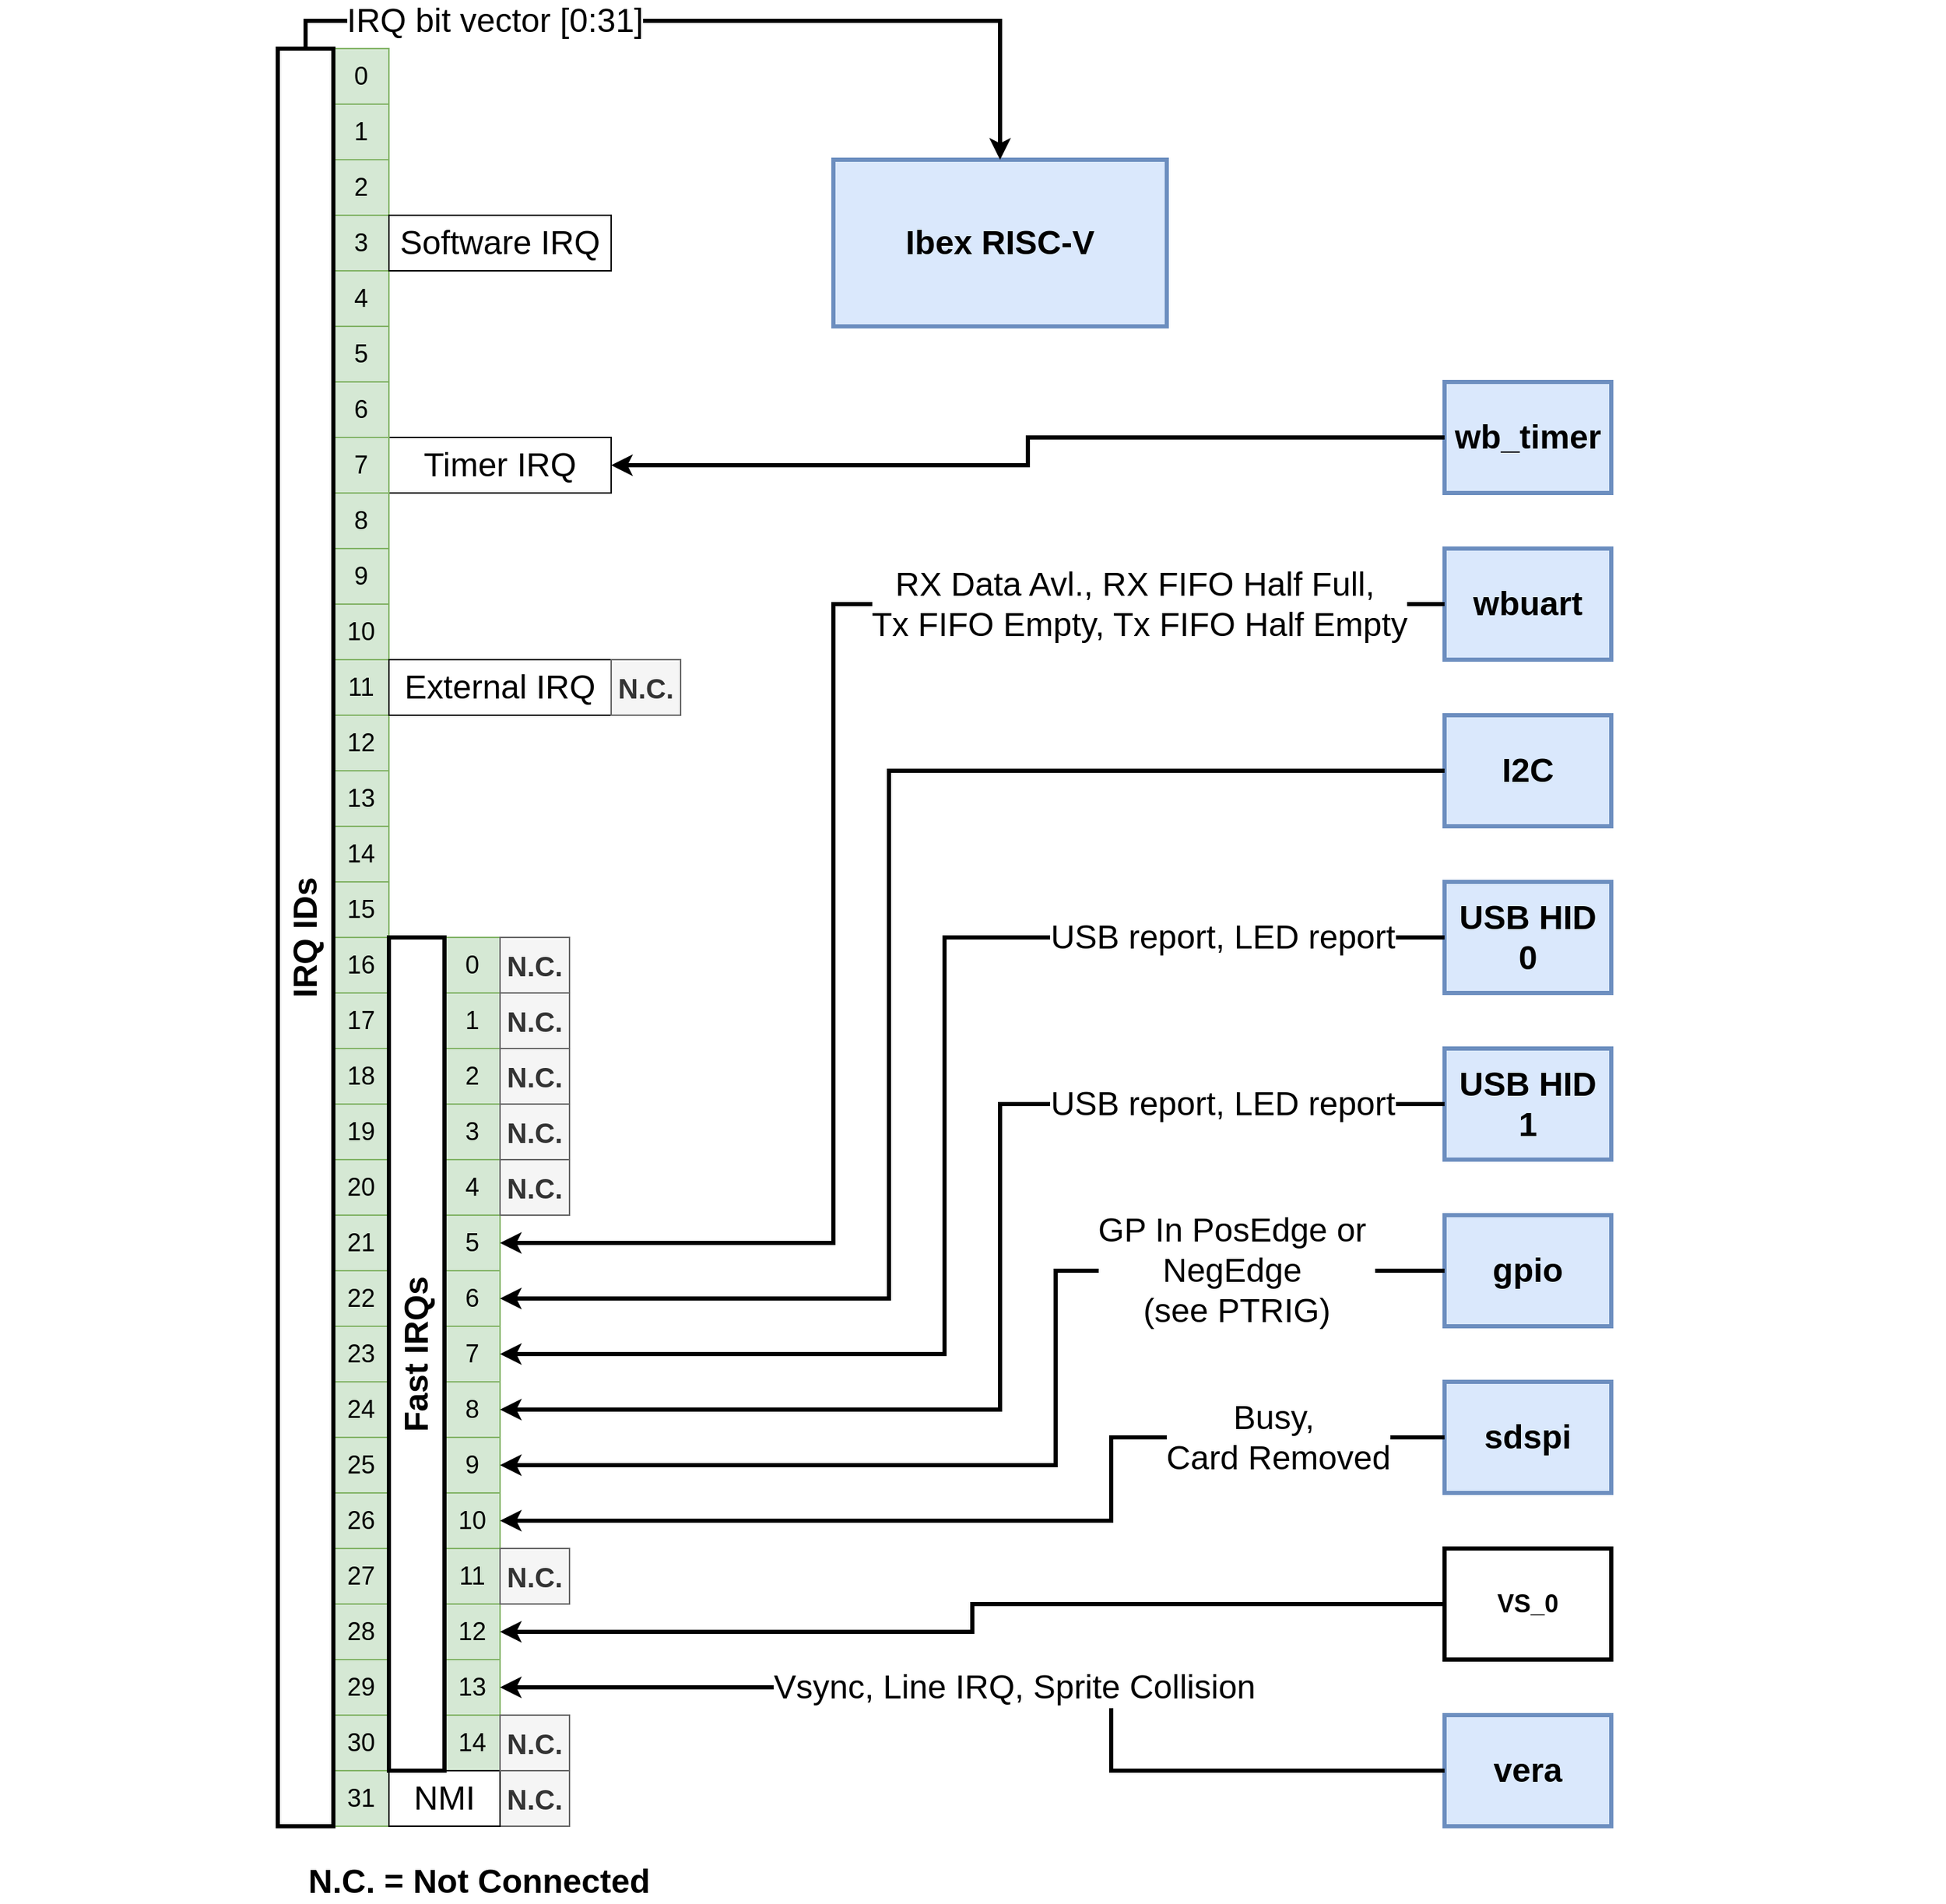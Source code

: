 <mxfile version="26.2.2">
  <diagram name="Page-1" id="ew2RRpFbVyDjsG3i8Kmb">
    <mxGraphModel dx="3764" dy="2448" grid="1" gridSize="10" guides="1" tooltips="1" connect="1" arrows="1" fold="1" page="1" pageScale="1" pageWidth="850" pageHeight="1100" math="0" shadow="0">
      <root>
        <mxCell id="0" />
        <mxCell id="1" parent="0" />
        <mxCell id="lwXoCc171FNyi0v0ZIWV-4" value="" style="rounded=0;whiteSpace=wrap;html=1;fillColor=none;strokeColor=none;" parent="1" vertex="1">
          <mxGeometry x="-1280" y="320" width="1400" height="60" as="geometry" />
        </mxCell>
        <mxCell id="GwPkranX_3C9noj6f9Iw-3" value="wbuart" style="rounded=0;whiteSpace=wrap;html=1;fontSize=24;fillColor=#dae8fc;strokeColor=#6c8ebf;fontStyle=1;strokeWidth=3;" parent="1" vertex="1">
          <mxGeometry x="-240" y="240" width="120" height="80" as="geometry" />
        </mxCell>
        <mxCell id="GwPkranX_3C9noj6f9Iw-4" value="gpio" style="rounded=0;whiteSpace=wrap;html=1;fontSize=24;fillColor=#dae8fc;strokeColor=#6c8ebf;fontStyle=1;strokeWidth=3;" parent="1" vertex="1">
          <mxGeometry x="-240" y="720" width="120" height="80" as="geometry" />
        </mxCell>
        <mxCell id="GwPkranX_3C9noj6f9Iw-5" value="wb_timer" style="rounded=0;whiteSpace=wrap;html=1;fontSize=24;fillColor=#dae8fc;strokeColor=#6c8ebf;fontStyle=1;strokeWidth=3;" parent="1" vertex="1">
          <mxGeometry x="-240" y="120" width="120" height="80" as="geometry" />
        </mxCell>
        <mxCell id="GwPkranX_3C9noj6f9Iw-6" value="sdspi" style="rounded=0;whiteSpace=wrap;html=1;fontSize=24;fillColor=#dae8fc;strokeColor=#6c8ebf;fontStyle=1;strokeWidth=3;" parent="1" vertex="1">
          <mxGeometry x="-240" y="840" width="120" height="80" as="geometry" />
        </mxCell>
        <mxCell id="GwPkranX_3C9noj6f9Iw-7" value="vera" style="rounded=0;whiteSpace=wrap;html=1;fontSize=24;fillColor=#dae8fc;strokeColor=#6c8ebf;fontStyle=1;strokeWidth=3;" parent="1" vertex="1">
          <mxGeometry x="-240" y="1080" width="120" height="80" as="geometry" />
        </mxCell>
        <mxCell id="GwPkranX_3C9noj6f9Iw-11" value="Timer IRQ" style="rounded=0;whiteSpace=wrap;html=1;fontSize=24;" parent="1" vertex="1">
          <mxGeometry x="-1000" y="160" width="160" height="40" as="geometry" />
        </mxCell>
        <mxCell id="GwPkranX_3C9noj6f9Iw-13" value="USB HID 0" style="rounded=0;whiteSpace=wrap;html=1;fontSize=24;fillColor=#dae8fc;strokeColor=#6c8ebf;fontStyle=1;strokeWidth=3;" parent="1" vertex="1">
          <mxGeometry x="-240" y="480" width="120" height="80" as="geometry" />
        </mxCell>
        <mxCell id="GwPkranX_3C9noj6f9Iw-14" value="USB HID 1" style="rounded=0;whiteSpace=wrap;html=1;fontSize=24;fillColor=#dae8fc;strokeColor=#6c8ebf;fontStyle=1;strokeWidth=3;" parent="1" vertex="1">
          <mxGeometry x="-240" y="600" width="120" height="80" as="geometry" />
        </mxCell>
        <mxCell id="GwPkranX_3C9noj6f9Iw-15" value="I2C" style="rounded=0;whiteSpace=wrap;html=1;fontSize=24;fontStyle=1;strokeWidth=3;fillColor=#dae8fc;strokeColor=#6c8ebf;" parent="1" vertex="1">
          <mxGeometry x="-240" y="360" width="120" height="80" as="geometry" />
        </mxCell>
        <mxCell id="GwPkranX_3C9noj6f9Iw-70" value="N.C." style="rounded=0;whiteSpace=wrap;html=1;fontSize=20;fillColor=#f5f5f5;fontColor=#333333;strokeColor=#666666;fontStyle=1" parent="1" vertex="1">
          <mxGeometry x="-920" y="1120" width="50" height="40" as="geometry" />
        </mxCell>
        <mxCell id="GwPkranX_3C9noj6f9Iw-71" value="N.C. = Not Connected" style="text;html=1;align=center;verticalAlign=middle;whiteSpace=wrap;rounded=0;fontSize=24;fontStyle=1" parent="1" vertex="1">
          <mxGeometry x="-1060" y="1185" width="250" height="30" as="geometry" />
        </mxCell>
        <mxCell id="GwPkranX_3C9noj6f9Iw-36" value="16" style="rounded=0;whiteSpace=wrap;html=1;fontSize=18;container=0;fillColor=#d5e8d4;strokeColor=#82b366;" parent="1" vertex="1">
          <mxGeometry x="-1040" y="520" width="40" height="40" as="geometry" />
        </mxCell>
        <mxCell id="GwPkranX_3C9noj6f9Iw-37" value="17" style="rounded=0;whiteSpace=wrap;html=1;fontSize=18;container=0;fillColor=#d5e8d4;strokeColor=#82b366;" parent="1" vertex="1">
          <mxGeometry x="-1040" y="560" width="40" height="40" as="geometry" />
        </mxCell>
        <mxCell id="GwPkranX_3C9noj6f9Iw-38" value="18" style="rounded=0;whiteSpace=wrap;html=1;fontSize=18;container=0;fillColor=#d5e8d4;strokeColor=#82b366;" parent="1" vertex="1">
          <mxGeometry x="-1040" y="600" width="40" height="40" as="geometry" />
        </mxCell>
        <mxCell id="GwPkranX_3C9noj6f9Iw-39" value="19" style="rounded=0;whiteSpace=wrap;html=1;fontSize=18;container=0;fillColor=#d5e8d4;strokeColor=#82b366;" parent="1" vertex="1">
          <mxGeometry x="-1040" y="640" width="40" height="40" as="geometry" />
        </mxCell>
        <mxCell id="GwPkranX_3C9noj6f9Iw-40" value="20" style="rounded=0;whiteSpace=wrap;html=1;fontSize=18;container=0;fillColor=#d5e8d4;strokeColor=#82b366;" parent="1" vertex="1">
          <mxGeometry x="-1040" y="680" width="40" height="40" as="geometry" />
        </mxCell>
        <mxCell id="GwPkranX_3C9noj6f9Iw-41" value="21" style="rounded=0;whiteSpace=wrap;html=1;fontSize=18;container=0;fillColor=#d5e8d4;strokeColor=#82b366;" parent="1" vertex="1">
          <mxGeometry x="-1040" y="720" width="40" height="40" as="geometry" />
        </mxCell>
        <mxCell id="GwPkranX_3C9noj6f9Iw-42" value="22" style="rounded=0;whiteSpace=wrap;html=1;fontSize=18;container=0;fillColor=#d5e8d4;strokeColor=#82b366;" parent="1" vertex="1">
          <mxGeometry x="-1040" y="760" width="40" height="40" as="geometry" />
        </mxCell>
        <mxCell id="GwPkranX_3C9noj6f9Iw-43" value="23" style="rounded=0;whiteSpace=wrap;html=1;fontSize=18;container=0;fillColor=#d5e8d4;strokeColor=#82b366;" parent="1" vertex="1">
          <mxGeometry x="-1040" y="800" width="40" height="40" as="geometry" />
        </mxCell>
        <mxCell id="GwPkranX_3C9noj6f9Iw-44" value="24" style="rounded=0;whiteSpace=wrap;html=1;fontSize=18;container=0;fillColor=#d5e8d4;strokeColor=#82b366;" parent="1" vertex="1">
          <mxGeometry x="-1040" y="840" width="40" height="40" as="geometry" />
        </mxCell>
        <mxCell id="GwPkranX_3C9noj6f9Iw-45" value="25" style="rounded=0;whiteSpace=wrap;html=1;fontSize=18;container=0;fillColor=#d5e8d4;strokeColor=#82b366;" parent="1" vertex="1">
          <mxGeometry x="-1040" y="880" width="40" height="40" as="geometry" />
        </mxCell>
        <mxCell id="GwPkranX_3C9noj6f9Iw-46" value="26" style="rounded=0;whiteSpace=wrap;html=1;fontSize=18;container=0;fillColor=#d5e8d4;strokeColor=#82b366;" parent="1" vertex="1">
          <mxGeometry x="-1040" y="920" width="40" height="40" as="geometry" />
        </mxCell>
        <mxCell id="GwPkranX_3C9noj6f9Iw-47" value="27" style="rounded=0;whiteSpace=wrap;html=1;fontSize=18;container=0;fillColor=#d5e8d4;strokeColor=#82b366;" parent="1" vertex="1">
          <mxGeometry x="-1040" y="960" width="40" height="40" as="geometry" />
        </mxCell>
        <mxCell id="GwPkranX_3C9noj6f9Iw-48" value="28" style="rounded=0;whiteSpace=wrap;html=1;fontSize=18;container=0;fillColor=#d5e8d4;strokeColor=#82b366;" parent="1" vertex="1">
          <mxGeometry x="-1040" y="1000" width="40" height="40" as="geometry" />
        </mxCell>
        <mxCell id="GwPkranX_3C9noj6f9Iw-49" value="29" style="rounded=0;whiteSpace=wrap;html=1;fontSize=18;container=0;fillColor=#d5e8d4;strokeColor=#82b366;" parent="1" vertex="1">
          <mxGeometry x="-1040" y="1040" width="40" height="40" as="geometry" />
        </mxCell>
        <mxCell id="GwPkranX_3C9noj6f9Iw-50" value="30" style="rounded=0;whiteSpace=wrap;html=1;fontSize=18;container=0;fillColor=#d5e8d4;strokeColor=#82b366;" parent="1" vertex="1">
          <mxGeometry x="-1040" y="1080" width="40" height="40" as="geometry" />
        </mxCell>
        <mxCell id="GwPkranX_3C9noj6f9Iw-51" value="31" style="rounded=0;whiteSpace=wrap;html=1;fontSize=18;container=0;fillColor=#d5e8d4;strokeColor=#82b366;" parent="1" vertex="1">
          <mxGeometry x="-1040" y="1120" width="40" height="40" as="geometry" />
        </mxCell>
        <mxCell id="GwPkranX_3C9noj6f9Iw-52" value="0" style="rounded=0;whiteSpace=wrap;html=1;fontSize=18;container=0;fillColor=#d5e8d4;strokeColor=#82b366;" parent="1" vertex="1">
          <mxGeometry x="-1040" y="-120" width="40" height="40" as="geometry" />
        </mxCell>
        <mxCell id="GwPkranX_3C9noj6f9Iw-53" value="1" style="rounded=0;whiteSpace=wrap;html=1;fontSize=18;container=0;fillColor=#d5e8d4;strokeColor=#82b366;" parent="1" vertex="1">
          <mxGeometry x="-1040" y="-80" width="40" height="40" as="geometry" />
        </mxCell>
        <mxCell id="GwPkranX_3C9noj6f9Iw-54" value="2" style="rounded=0;whiteSpace=wrap;html=1;fontSize=18;container=0;fillColor=#d5e8d4;strokeColor=#82b366;" parent="1" vertex="1">
          <mxGeometry x="-1040" y="-40" width="40" height="40" as="geometry" />
        </mxCell>
        <mxCell id="GwPkranX_3C9noj6f9Iw-55" value="3" style="rounded=0;whiteSpace=wrap;html=1;fontSize=18;container=0;fillColor=#d5e8d4;strokeColor=#82b366;" parent="1" vertex="1">
          <mxGeometry x="-1040" width="40" height="40" as="geometry" />
        </mxCell>
        <mxCell id="GwPkranX_3C9noj6f9Iw-56" value="4" style="rounded=0;whiteSpace=wrap;html=1;fontSize=18;container=0;fillColor=#d5e8d4;strokeColor=#82b366;" parent="1" vertex="1">
          <mxGeometry x="-1040" y="40" width="40" height="40" as="geometry" />
        </mxCell>
        <mxCell id="GwPkranX_3C9noj6f9Iw-57" value="5" style="rounded=0;whiteSpace=wrap;html=1;fontSize=18;container=0;fillColor=#d5e8d4;strokeColor=#82b366;" parent="1" vertex="1">
          <mxGeometry x="-1040" y="80" width="40" height="40" as="geometry" />
        </mxCell>
        <mxCell id="GwPkranX_3C9noj6f9Iw-58" value="6" style="rounded=0;whiteSpace=wrap;html=1;fontSize=18;container=0;fillColor=#d5e8d4;strokeColor=#82b366;" parent="1" vertex="1">
          <mxGeometry x="-1040" y="120" width="40" height="40" as="geometry" />
        </mxCell>
        <mxCell id="GwPkranX_3C9noj6f9Iw-59" value="7" style="rounded=0;whiteSpace=wrap;html=1;fontSize=18;container=0;fillColor=#d5e8d4;strokeColor=#82b366;" parent="1" vertex="1">
          <mxGeometry x="-1040" y="160" width="40" height="40" as="geometry" />
        </mxCell>
        <mxCell id="GwPkranX_3C9noj6f9Iw-60" value="8" style="rounded=0;whiteSpace=wrap;html=1;fontSize=18;container=0;fillColor=#d5e8d4;strokeColor=#82b366;" parent="1" vertex="1">
          <mxGeometry x="-1040" y="200" width="40" height="40" as="geometry" />
        </mxCell>
        <mxCell id="GwPkranX_3C9noj6f9Iw-61" value="9" style="rounded=0;whiteSpace=wrap;html=1;fontSize=18;container=0;fillColor=#d5e8d4;strokeColor=#82b366;" parent="1" vertex="1">
          <mxGeometry x="-1040" y="240" width="40" height="40" as="geometry" />
        </mxCell>
        <mxCell id="GwPkranX_3C9noj6f9Iw-62" value="10" style="rounded=0;whiteSpace=wrap;html=1;fontSize=18;container=0;fillColor=#d5e8d4;strokeColor=#82b366;" parent="1" vertex="1">
          <mxGeometry x="-1040" y="280" width="40" height="40" as="geometry" />
        </mxCell>
        <mxCell id="GwPkranX_3C9noj6f9Iw-63" value="11" style="rounded=0;whiteSpace=wrap;html=1;fontSize=18;container=0;fillColor=#d5e8d4;strokeColor=#82b366;" parent="1" vertex="1">
          <mxGeometry x="-1040" y="320" width="40" height="40" as="geometry" />
        </mxCell>
        <mxCell id="GwPkranX_3C9noj6f9Iw-64" value="12" style="rounded=0;whiteSpace=wrap;html=1;fontSize=18;container=0;fillColor=#d5e8d4;strokeColor=#82b366;" parent="1" vertex="1">
          <mxGeometry x="-1040" y="360" width="40" height="40" as="geometry" />
        </mxCell>
        <mxCell id="GwPkranX_3C9noj6f9Iw-65" value="13" style="rounded=0;whiteSpace=wrap;html=1;fontSize=18;container=0;fillColor=#d5e8d4;strokeColor=#82b366;" parent="1" vertex="1">
          <mxGeometry x="-1040" y="400" width="40" height="40" as="geometry" />
        </mxCell>
        <mxCell id="GwPkranX_3C9noj6f9Iw-66" value="14" style="rounded=0;whiteSpace=wrap;html=1;fontSize=18;container=0;fillColor=#d5e8d4;strokeColor=#82b366;" parent="1" vertex="1">
          <mxGeometry x="-1040" y="440" width="40" height="40" as="geometry" />
        </mxCell>
        <mxCell id="GwPkranX_3C9noj6f9Iw-67" value="15" style="rounded=0;whiteSpace=wrap;html=1;fontSize=18;container=0;fillColor=#d5e8d4;strokeColor=#82b366;" parent="1" vertex="1">
          <mxGeometry x="-1040" y="480" width="40" height="40" as="geometry" />
        </mxCell>
        <mxCell id="GwPkranX_3C9noj6f9Iw-77" value="0" style="rounded=0;whiteSpace=wrap;html=1;fontSize=18;container=0;fillColor=#d5e8d4;strokeColor=#82b366;" parent="1" vertex="1">
          <mxGeometry x="-960" y="520" width="40" height="40" as="geometry" />
        </mxCell>
        <mxCell id="GwPkranX_3C9noj6f9Iw-78" value="1" style="rounded=0;whiteSpace=wrap;html=1;fontSize=18;container=0;fillColor=#d5e8d4;strokeColor=#82b366;" parent="1" vertex="1">
          <mxGeometry x="-960" y="560" width="40" height="40" as="geometry" />
        </mxCell>
        <mxCell id="GwPkranX_3C9noj6f9Iw-79" value="2" style="rounded=0;whiteSpace=wrap;html=1;fontSize=18;container=0;fillColor=#d5e8d4;strokeColor=#82b366;" parent="1" vertex="1">
          <mxGeometry x="-960" y="600" width="40" height="40" as="geometry" />
        </mxCell>
        <mxCell id="GwPkranX_3C9noj6f9Iw-80" value="3" style="rounded=0;whiteSpace=wrap;html=1;fontSize=18;container=0;fillColor=#d5e8d4;strokeColor=#82b366;" parent="1" vertex="1">
          <mxGeometry x="-960" y="640" width="40" height="40" as="geometry" />
        </mxCell>
        <mxCell id="GwPkranX_3C9noj6f9Iw-81" value="4" style="rounded=0;whiteSpace=wrap;html=1;fontSize=18;container=0;fillColor=#d5e8d4;strokeColor=#82b366;" parent="1" vertex="1">
          <mxGeometry x="-960" y="680" width="40" height="40" as="geometry" />
        </mxCell>
        <mxCell id="GwPkranX_3C9noj6f9Iw-82" value="5" style="rounded=0;whiteSpace=wrap;html=1;fontSize=18;container=0;fillColor=#d5e8d4;strokeColor=#82b366;" parent="1" vertex="1">
          <mxGeometry x="-960" y="720" width="40" height="40" as="geometry" />
        </mxCell>
        <mxCell id="GwPkranX_3C9noj6f9Iw-83" value="6" style="rounded=0;whiteSpace=wrap;html=1;fontSize=18;container=0;fillColor=#d5e8d4;strokeColor=#82b366;" parent="1" vertex="1">
          <mxGeometry x="-960" y="760" width="40" height="40" as="geometry" />
        </mxCell>
        <mxCell id="GwPkranX_3C9noj6f9Iw-84" value="7" style="rounded=0;whiteSpace=wrap;html=1;fontSize=18;container=0;fillColor=#d5e8d4;strokeColor=#82b366;" parent="1" vertex="1">
          <mxGeometry x="-960" y="800" width="40" height="40" as="geometry" />
        </mxCell>
        <mxCell id="GwPkranX_3C9noj6f9Iw-85" value="8" style="rounded=0;whiteSpace=wrap;html=1;fontSize=18;container=0;fillColor=#d5e8d4;strokeColor=#82b366;" parent="1" vertex="1">
          <mxGeometry x="-960" y="840" width="40" height="40" as="geometry" />
        </mxCell>
        <mxCell id="GwPkranX_3C9noj6f9Iw-86" value="9" style="rounded=0;whiteSpace=wrap;html=1;fontSize=18;container=0;fillColor=#d5e8d4;strokeColor=#82b366;" parent="1" vertex="1">
          <mxGeometry x="-960" y="880" width="40" height="40" as="geometry" />
        </mxCell>
        <mxCell id="GwPkranX_3C9noj6f9Iw-87" value="10" style="rounded=0;whiteSpace=wrap;html=1;fontSize=18;container=0;fillColor=#d5e8d4;strokeColor=#82b366;" parent="1" vertex="1">
          <mxGeometry x="-960" y="920" width="40" height="40" as="geometry" />
        </mxCell>
        <mxCell id="GwPkranX_3C9noj6f9Iw-88" value="11" style="rounded=0;whiteSpace=wrap;html=1;fontSize=18;container=0;fillColor=#d5e8d4;strokeColor=#82b366;" parent="1" vertex="1">
          <mxGeometry x="-960" y="960" width="40" height="40" as="geometry" />
        </mxCell>
        <mxCell id="GwPkranX_3C9noj6f9Iw-89" value="12" style="rounded=0;whiteSpace=wrap;html=1;fontSize=18;container=0;fillColor=#d5e8d4;strokeColor=#82b366;" parent="1" vertex="1">
          <mxGeometry x="-960" y="1000" width="40" height="40" as="geometry" />
        </mxCell>
        <mxCell id="GwPkranX_3C9noj6f9Iw-90" value="13" style="rounded=0;whiteSpace=wrap;html=1;fontSize=18;container=0;fillColor=#d5e8d4;strokeColor=#82b366;" parent="1" vertex="1">
          <mxGeometry x="-960" y="1040" width="40" height="40" as="geometry" />
        </mxCell>
        <mxCell id="GwPkranX_3C9noj6f9Iw-91" value="14" style="rounded=0;whiteSpace=wrap;html=1;fontSize=18;container=0;fillColor=#d5e8d4;strokeColor=#82b366;" parent="1" vertex="1">
          <mxGeometry x="-960" y="1080" width="40" height="40" as="geometry" />
        </mxCell>
        <mxCell id="GwPkranX_3C9noj6f9Iw-93" value="NMI" style="rounded=0;whiteSpace=wrap;html=1;fontSize=24;" parent="1" vertex="1">
          <mxGeometry x="-1000" y="1120" width="80" height="40" as="geometry" />
        </mxCell>
        <mxCell id="GwPkranX_3C9noj6f9Iw-97" value="VS_0" style="rounded=0;whiteSpace=wrap;html=1;fontSize=18;verticalAlign=middle;strokeWidth=3;fontStyle=1;" parent="1" vertex="1">
          <mxGeometry x="-240" y="960" width="120" height="80" as="geometry" />
        </mxCell>
        <mxCell id="GwPkranX_3C9noj6f9Iw-101" value="" style="endArrow=classic;html=1;rounded=0;edgeStyle=orthogonalEdgeStyle;strokeWidth=3;" parent="1" source="GwPkranX_3C9noj6f9Iw-5" target="GwPkranX_3C9noj6f9Iw-11" edge="1">
          <mxGeometry width="50" height="50" relative="1" as="geometry">
            <mxPoint x="-610" y="360" as="sourcePoint" />
            <mxPoint x="-560" y="310" as="targetPoint" />
          </mxGeometry>
        </mxCell>
        <mxCell id="GwPkranX_3C9noj6f9Iw-102" value="N.C." style="rounded=0;whiteSpace=wrap;html=1;fontSize=20;fillColor=#f5f5f5;strokeColor=#666666;fontColor=#333333;fontStyle=1" parent="1" vertex="1">
          <mxGeometry x="-920" y="680" width="50" height="40" as="geometry" />
        </mxCell>
        <mxCell id="GwPkranX_3C9noj6f9Iw-103" value="N.C." style="rounded=0;whiteSpace=wrap;html=1;fontSize=20;fillColor=#f5f5f5;strokeColor=#666666;fontColor=#333333;fontStyle=1" parent="1" vertex="1">
          <mxGeometry x="-920" y="640" width="50" height="40" as="geometry" />
        </mxCell>
        <mxCell id="GwPkranX_3C9noj6f9Iw-104" value="N.C." style="rounded=0;whiteSpace=wrap;html=1;fontSize=20;fillColor=#f5f5f5;strokeColor=#666666;fontColor=#333333;fontStyle=1" parent="1" vertex="1">
          <mxGeometry x="-920" y="600" width="50" height="40" as="geometry" />
        </mxCell>
        <mxCell id="GwPkranX_3C9noj6f9Iw-106" value="Vsync, Line IRQ, Sprite Collision" style="endArrow=classic;html=1;rounded=0;entryX=1;entryY=0.5;entryDx=0;entryDy=0;elbow=vertical;edgeStyle=orthogonalEdgeStyle;fontSize=24;strokeWidth=3;" parent="1" source="GwPkranX_3C9noj6f9Iw-7" target="GwPkranX_3C9noj6f9Iw-90" edge="1">
          <mxGeometry width="50" height="50" relative="1" as="geometry">
            <mxPoint x="-620" y="1090" as="sourcePoint" />
            <mxPoint x="-570" y="1040" as="targetPoint" />
            <Array as="points">
              <mxPoint x="-480" y="1060" />
            </Array>
          </mxGeometry>
        </mxCell>
        <mxCell id="GwPkranX_3C9noj6f9Iw-107" value="" style="endArrow=classic;html=1;rounded=0;edgeStyle=orthogonalEdgeStyle;strokeWidth=3;" parent="1" source="GwPkranX_3C9noj6f9Iw-97" target="GwPkranX_3C9noj6f9Iw-89" edge="1">
          <mxGeometry width="50" height="50" relative="1" as="geometry">
            <mxPoint x="-280" y="1170" as="sourcePoint" />
            <mxPoint x="-350" y="920" as="targetPoint" />
            <Array as="points" />
          </mxGeometry>
        </mxCell>
        <mxCell id="GwPkranX_3C9noj6f9Iw-109" value="Busy,&amp;nbsp;&lt;div&gt;Card Removed&lt;/div&gt;" style="endArrow=classic;html=1;rounded=0;edgeStyle=orthogonalEdgeStyle;fontSize=24;strokeWidth=3;" parent="1" source="GwPkranX_3C9noj6f9Iw-6" target="GwPkranX_3C9noj6f9Iw-87" edge="1">
          <mxGeometry x="-0.676" width="50" height="50" relative="1" as="geometry">
            <mxPoint x="-490" y="820" as="sourcePoint" />
            <mxPoint x="-440" y="770" as="targetPoint" />
            <Array as="points">
              <mxPoint x="-480" y="880" />
              <mxPoint x="-480" y="940" />
            </Array>
            <mxPoint as="offset" />
          </mxGeometry>
        </mxCell>
        <mxCell id="GwPkranX_3C9noj6f9Iw-110" value="GP In PosEdge or&amp;nbsp;&lt;div&gt;NegEdge&amp;nbsp;&lt;div style=&quot;font-size: 24px;&quot;&gt;(see PTRIG)&lt;/div&gt;&lt;/div&gt;" style="endArrow=classic;html=1;rounded=0;edgeStyle=orthogonalEdgeStyle;fontSize=24;strokeWidth=3;" parent="1" source="GwPkranX_3C9noj6f9Iw-4" target="GwPkranX_3C9noj6f9Iw-86" edge="1">
          <mxGeometry x="-0.634" width="50" height="50" relative="1" as="geometry">
            <mxPoint x="-460" y="760" as="sourcePoint" />
            <mxPoint x="-410" y="710" as="targetPoint" />
            <Array as="points">
              <mxPoint x="-520" y="760" />
              <mxPoint x="-520" y="900" />
            </Array>
            <mxPoint as="offset" />
          </mxGeometry>
        </mxCell>
        <mxCell id="GwPkranX_3C9noj6f9Iw-111" value="USB report, LED report" style="endArrow=classic;html=1;rounded=0;edgeStyle=orthogonalEdgeStyle;fontSize=24;strokeWidth=3;" parent="1" source="GwPkranX_3C9noj6f9Iw-14" target="GwPkranX_3C9noj6f9Iw-85" edge="1">
          <mxGeometry x="-0.644" width="50" height="50" relative="1" as="geometry">
            <mxPoint x="-550" y="670" as="sourcePoint" />
            <mxPoint x="-500" y="620" as="targetPoint" />
            <Array as="points">
              <mxPoint x="-560" y="640" />
              <mxPoint x="-560" y="860" />
            </Array>
            <mxPoint as="offset" />
          </mxGeometry>
        </mxCell>
        <mxCell id="GwPkranX_3C9noj6f9Iw-112" value="USB report, LED report" style="endArrow=classic;html=1;rounded=0;edgeStyle=orthogonalEdgeStyle;fontSize=24;strokeWidth=3;" parent="1" source="GwPkranX_3C9noj6f9Iw-13" target="GwPkranX_3C9noj6f9Iw-84" edge="1">
          <mxGeometry x="-0.673" width="50" height="50" relative="1" as="geometry">
            <mxPoint x="-710" y="640" as="sourcePoint" />
            <mxPoint x="-660" y="590" as="targetPoint" />
            <Array as="points">
              <mxPoint x="-600" y="520" />
              <mxPoint x="-600" y="820" />
            </Array>
            <mxPoint as="offset" />
          </mxGeometry>
        </mxCell>
        <mxCell id="GwPkranX_3C9noj6f9Iw-114" value="" style="endArrow=classic;html=1;rounded=0;edgeStyle=orthogonalEdgeStyle;strokeWidth=3;" parent="1" source="GwPkranX_3C9noj6f9Iw-15" target="GwPkranX_3C9noj6f9Iw-83" edge="1">
          <mxGeometry width="50" height="50" relative="1" as="geometry">
            <mxPoint x="-760" y="470" as="sourcePoint" />
            <mxPoint x="-710" y="420" as="targetPoint" />
            <Array as="points">
              <mxPoint x="-640" y="400" />
              <mxPoint x="-640" y="780" />
            </Array>
          </mxGeometry>
        </mxCell>
        <mxCell id="GwPkranX_3C9noj6f9Iw-115" value="RX Data Avl., RX FIFO Half Full,&amp;nbsp;&lt;div style=&quot;font-size: 24px;&quot;&gt;Tx FIFO Empty, Tx FIFO Half Empty&lt;/div&gt;" style="endArrow=classic;html=1;rounded=0;edgeStyle=orthogonalEdgeStyle;fontSize=24;strokeWidth=3;" parent="1" source="GwPkranX_3C9noj6f9Iw-3" target="GwPkranX_3C9noj6f9Iw-82" edge="1">
          <mxGeometry x="-0.614" width="50" height="50" relative="1" as="geometry">
            <mxPoint x="-780" y="390" as="sourcePoint" />
            <mxPoint x="-730" y="340" as="targetPoint" />
            <Array as="points">
              <mxPoint x="-680" y="280" />
              <mxPoint x="-680" y="740" />
            </Array>
            <mxPoint as="offset" />
          </mxGeometry>
        </mxCell>
        <mxCell id="GwPkranX_3C9noj6f9Iw-118" value="Ibex RISC-V" style="rounded=0;whiteSpace=wrap;html=1;fontSize=24;fillColor=#dae8fc;strokeColor=#6c8ebf;fontStyle=1;strokeWidth=3;" parent="1" vertex="1">
          <mxGeometry x="-680" y="-40" width="240" height="120" as="geometry" />
        </mxCell>
        <mxCell id="lwXoCc171FNyi0v0ZIWV-1" value="IRQ bit vector [0:31]" style="endArrow=classic;html=1;rounded=0;edgeStyle=orthogonalEdgeStyle;fontSize=24;strokeWidth=3;" parent="1" source="GwPkranX_3C9noj6f9Iw-35" target="GwPkranX_3C9noj6f9Iw-118" edge="1">
          <mxGeometry x="-0.496" width="50" height="50" relative="1" as="geometry">
            <mxPoint x="-1040" y="560" as="sourcePoint" />
            <mxPoint x="-120" y="980" as="targetPoint" />
            <Array as="points">
              <mxPoint x="-1060" y="-140" />
              <mxPoint x="-560" y="-140" />
            </Array>
            <mxPoint as="offset" />
          </mxGeometry>
        </mxCell>
        <mxCell id="GwPkranX_3C9noj6f9Iw-12" value="Fast IRQs" style="rounded=0;whiteSpace=wrap;html=1;fontSize=24;rotation=-90;fontStyle=1;strokeWidth=3;" parent="1" vertex="1">
          <mxGeometry x="-1280" y="800" width="600" height="40" as="geometry" />
        </mxCell>
        <mxCell id="dSBDzXLXC57w_j1i6vUU-1" value="Software&amp;nbsp;&lt;span style=&quot;background-color: initial; font-size: 24px;&quot;&gt;IRQ&lt;/span&gt;" style="rounded=0;whiteSpace=wrap;html=1;fontSize=24;" parent="1" vertex="1">
          <mxGeometry x="-1000" width="160" height="40" as="geometry" />
        </mxCell>
        <mxCell id="dSBDzXLXC57w_j1i6vUU-2" value="External IRQ" style="rounded=0;whiteSpace=wrap;html=1;fontSize=24;" parent="1" vertex="1">
          <mxGeometry x="-1000" y="320" width="160" height="40" as="geometry" />
        </mxCell>
        <mxCell id="dSBDzXLXC57w_j1i6vUU-3" value="N.C." style="rounded=0;whiteSpace=wrap;html=1;fontSize=20;fillColor=#f5f5f5;strokeColor=#666666;fontColor=#333333;fontStyle=1" parent="1" vertex="1">
          <mxGeometry x="-840" y="320" width="50" height="40" as="geometry" />
        </mxCell>
        <mxCell id="GwPkranX_3C9noj6f9Iw-35" value="IRQ IDs" style="rounded=0;whiteSpace=wrap;html=1;fontSize=24;rotation=-90;fontStyle=1;strokeWidth=3;" parent="1" vertex="1">
          <mxGeometry x="-1700" y="500" width="1280" height="40" as="geometry" />
        </mxCell>
        <mxCell id="L4SI5op9FgVcqygbfb_Y-1" value="N.C." style="rounded=0;whiteSpace=wrap;html=1;fontSize=20;fillColor=#f5f5f5;strokeColor=#666666;fontColor=#333333;fontStyle=1" vertex="1" parent="1">
          <mxGeometry x="-920" y="520" width="50" height="40" as="geometry" />
        </mxCell>
        <mxCell id="L4SI5op9FgVcqygbfb_Y-2" value="N.C." style="rounded=0;whiteSpace=wrap;html=1;fontSize=20;fillColor=#f5f5f5;strokeColor=#666666;fontColor=#333333;fontStyle=1" vertex="1" parent="1">
          <mxGeometry x="-920" y="560" width="50" height="40" as="geometry" />
        </mxCell>
        <mxCell id="L4SI5op9FgVcqygbfb_Y-3" value="N.C." style="rounded=0;whiteSpace=wrap;html=1;fontSize=20;fillColor=#f5f5f5;strokeColor=#666666;fontColor=#333333;fontStyle=1" vertex="1" parent="1">
          <mxGeometry x="-920" y="960" width="50" height="40" as="geometry" />
        </mxCell>
        <mxCell id="L4SI5op9FgVcqygbfb_Y-4" value="N.C." style="rounded=0;whiteSpace=wrap;html=1;fontSize=20;fillColor=#f5f5f5;strokeColor=#666666;fontColor=#333333;fontStyle=1" vertex="1" parent="1">
          <mxGeometry x="-920" y="1080" width="50" height="40" as="geometry" />
        </mxCell>
      </root>
    </mxGraphModel>
  </diagram>
</mxfile>

